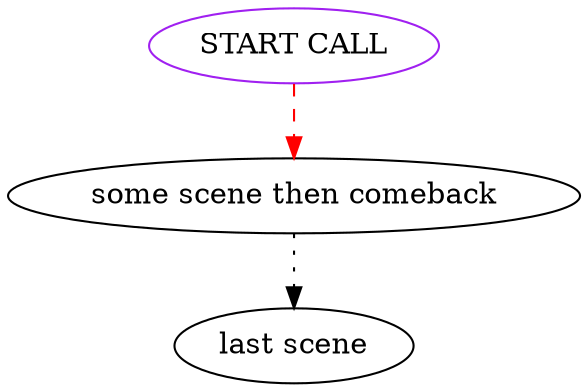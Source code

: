 digraph  {
	
	n3[label="last scene"];
	n2[label="some scene then comeback"];
	n1[color="purple",label="START CALL"];
	n2->n3[style="dotted"];
	n1->n2[color="red",style="dashed"];
	
}
